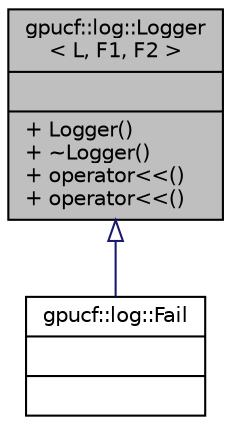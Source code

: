 digraph "gpucf::log::Logger&lt; L, F1, F2 &gt;"
{
 // INTERACTIVE_SVG=YES
  bgcolor="transparent";
  edge [fontname="Helvetica",fontsize="10",labelfontname="Helvetica",labelfontsize="10"];
  node [fontname="Helvetica",fontsize="10",shape=record];
  Node1 [label="{gpucf::log::Logger\l\< L, F1, F2 \>\n||+ Logger()\l+ ~Logger()\l+ operator\<\<()\l+ operator\<\<()\l}",height=0.2,width=0.4,color="black", fillcolor="grey75", style="filled", fontcolor="black"];
  Node1 -> Node2 [dir="back",color="midnightblue",fontsize="10",style="solid",arrowtail="onormal",fontname="Helvetica"];
  Node2 [label="{gpucf::log::Fail\n||}",height=0.2,width=0.4,color="black",URL="$dc/d67/classgpucf_1_1log_1_1Fail.html"];
}
